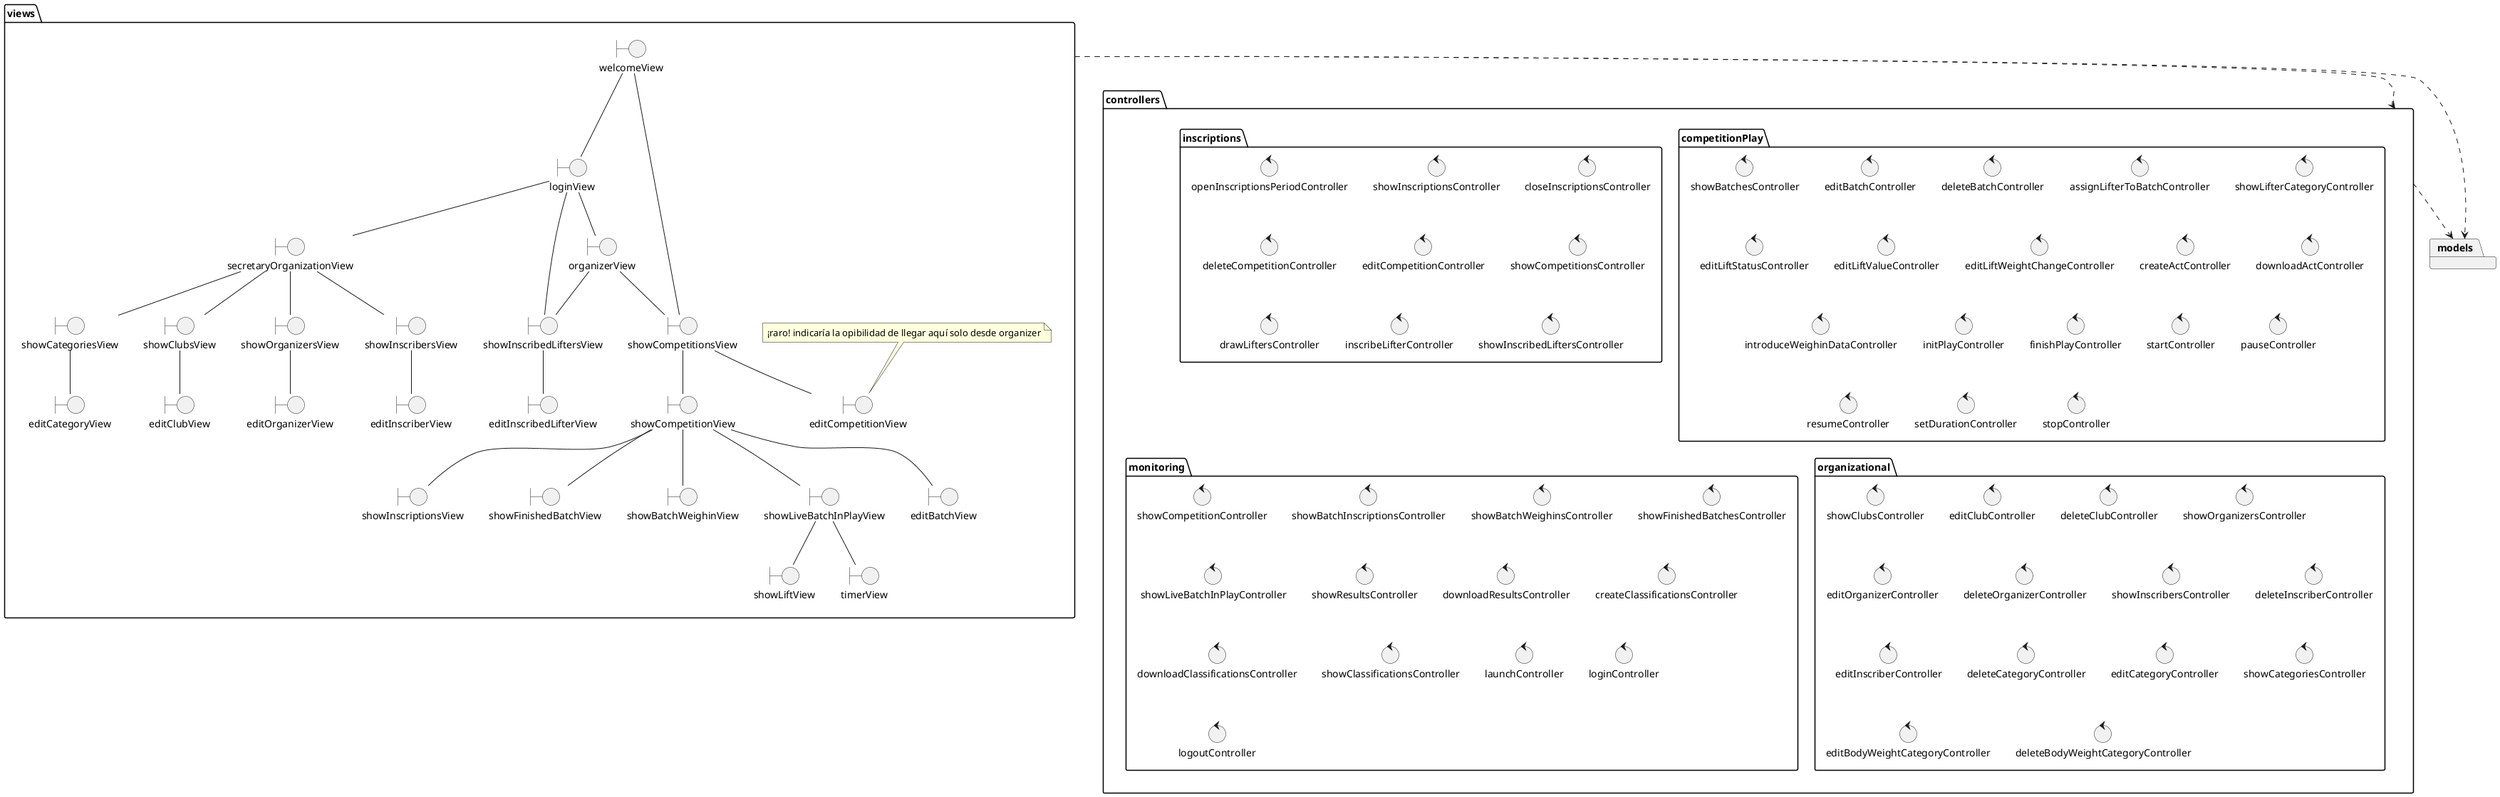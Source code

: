 @startuml

top to bottom direction

package views {
  boundary showCompetitionsView
  boundary showCompetitionView

  boundary showInscriptionsView
  boundary showFinishedBatchView
  boundary showBatchWeighinView
  boundary showLiveBatchInPlayView

  boundary loginView

  showCompetitionsView -- showCompetitionView
  showCompetitionView -- showInscriptionsView
  showCompetitionView -- showFinishedBatchView
  showCompetitionView -- showBatchWeighinView
  showCompetitionView -- showLiveBatchInPlayView


  boundary showCategoriesView
  boundary editCategoryView


  boundary showClubsView
  boundary editClubView


  boundary showOrganizersView
  boundary editOrganizerView

  boundary showInscribersView
  boundary editInscriberView


  boundary showInscribedLiftersView

  boundary editCompetitionView
  note top of editCompetitionView: ¡raro! indicaría la opibilidad de llegar aquí solo desde organizer

  boundary editBatchView

  boundary showLiftView
  boundary timerView

  boundary welcomeView

  welcomeView -- showCompetitionsView

  boundary loginView

  welcomeView -- loginView

  boundary secretaryOrganizationView

  loginView -- secretaryOrganizationView

  secretaryOrganizationView -- showInscribersView
  secretaryOrganizationView -- showCategoriesView
  secretaryOrganizationView -- showOrganizersView
  secretaryOrganizationView -- showClubsView

  showClubsView -- editClubView
  showOrganizersView -- editOrganizerView
  showInscribersView -- editInscriberView
  showCategoriesView -- editCategoryView

  boundary editInscribedLifterView
  loginView -- showInscribedLiftersView
  showInscribedLiftersView -- editInscribedLifterView


  boundary organizerView
  loginView -- organizerView
  organizerView -- showInscribedLiftersView
  organizerView -- showCompetitionsView
  showCompetitionsView -- editCompetitionView


  showLiveBatchInPlayView -- showLiftView
  showLiveBatchInPlayView -- timerView


showCompetitionView -- editBatchView
}

package controllers {

  package competitionPlay {
      control showBatchesController
      control editBatchController
      control deleteBatchController

        control assignLifterToBatchController

      control showLifterCategoryController
      control editLiftStatusController
      control editLiftValueController
      control editLiftWeightChangeController
      control createActController
      control downloadActController
      control introduceWeighinDataController
      control initPlayController
      control finishPlayController


            control startController
            control pauseController
            control resumeController
            control setDurationController
            control stopController

  }

  package inscriptions {
    control openInscriptionsPeriodController
    control showInscriptionsController
    control closeInscriptionsController
    control deleteCompetitionController
    control editCompetitionController
    control showCompetitionsController
    control drawLiftersController
    control inscribeLifterController
    control showInscribedLiftersController
  }



  package organizational {
    control showClubsController
    control editClubController
    control deleteClubController
    control showOrganizersController
    control editOrganizerController
    control deleteOrganizerController
    control showInscribersController
    control deleteInscriberController
    control editInscriberController
    control deleteCategoryController
    control editCategoryController
    control showCategoriesController
    control editBodyWeightCategoryController
    control deleteBodyWeightCategoryController
  }


package monitoring {
  control showCompetitionController
  control showBatchInscriptionsController
  control showBatchWeighinsController
  control showFinishedBatchesController
  control showLiveBatchInPlayController
  control showResultsController
  control downloadResultsController
  control showCompetitionsController
  control createClassificationsController
  control downloadClassificationsController
  control showClassificationsController

    control launchController
    control loginController
    control logoutController
}



}


package models {
}

views ..> controllers
views ..> models
controllers ..> models


@enduml